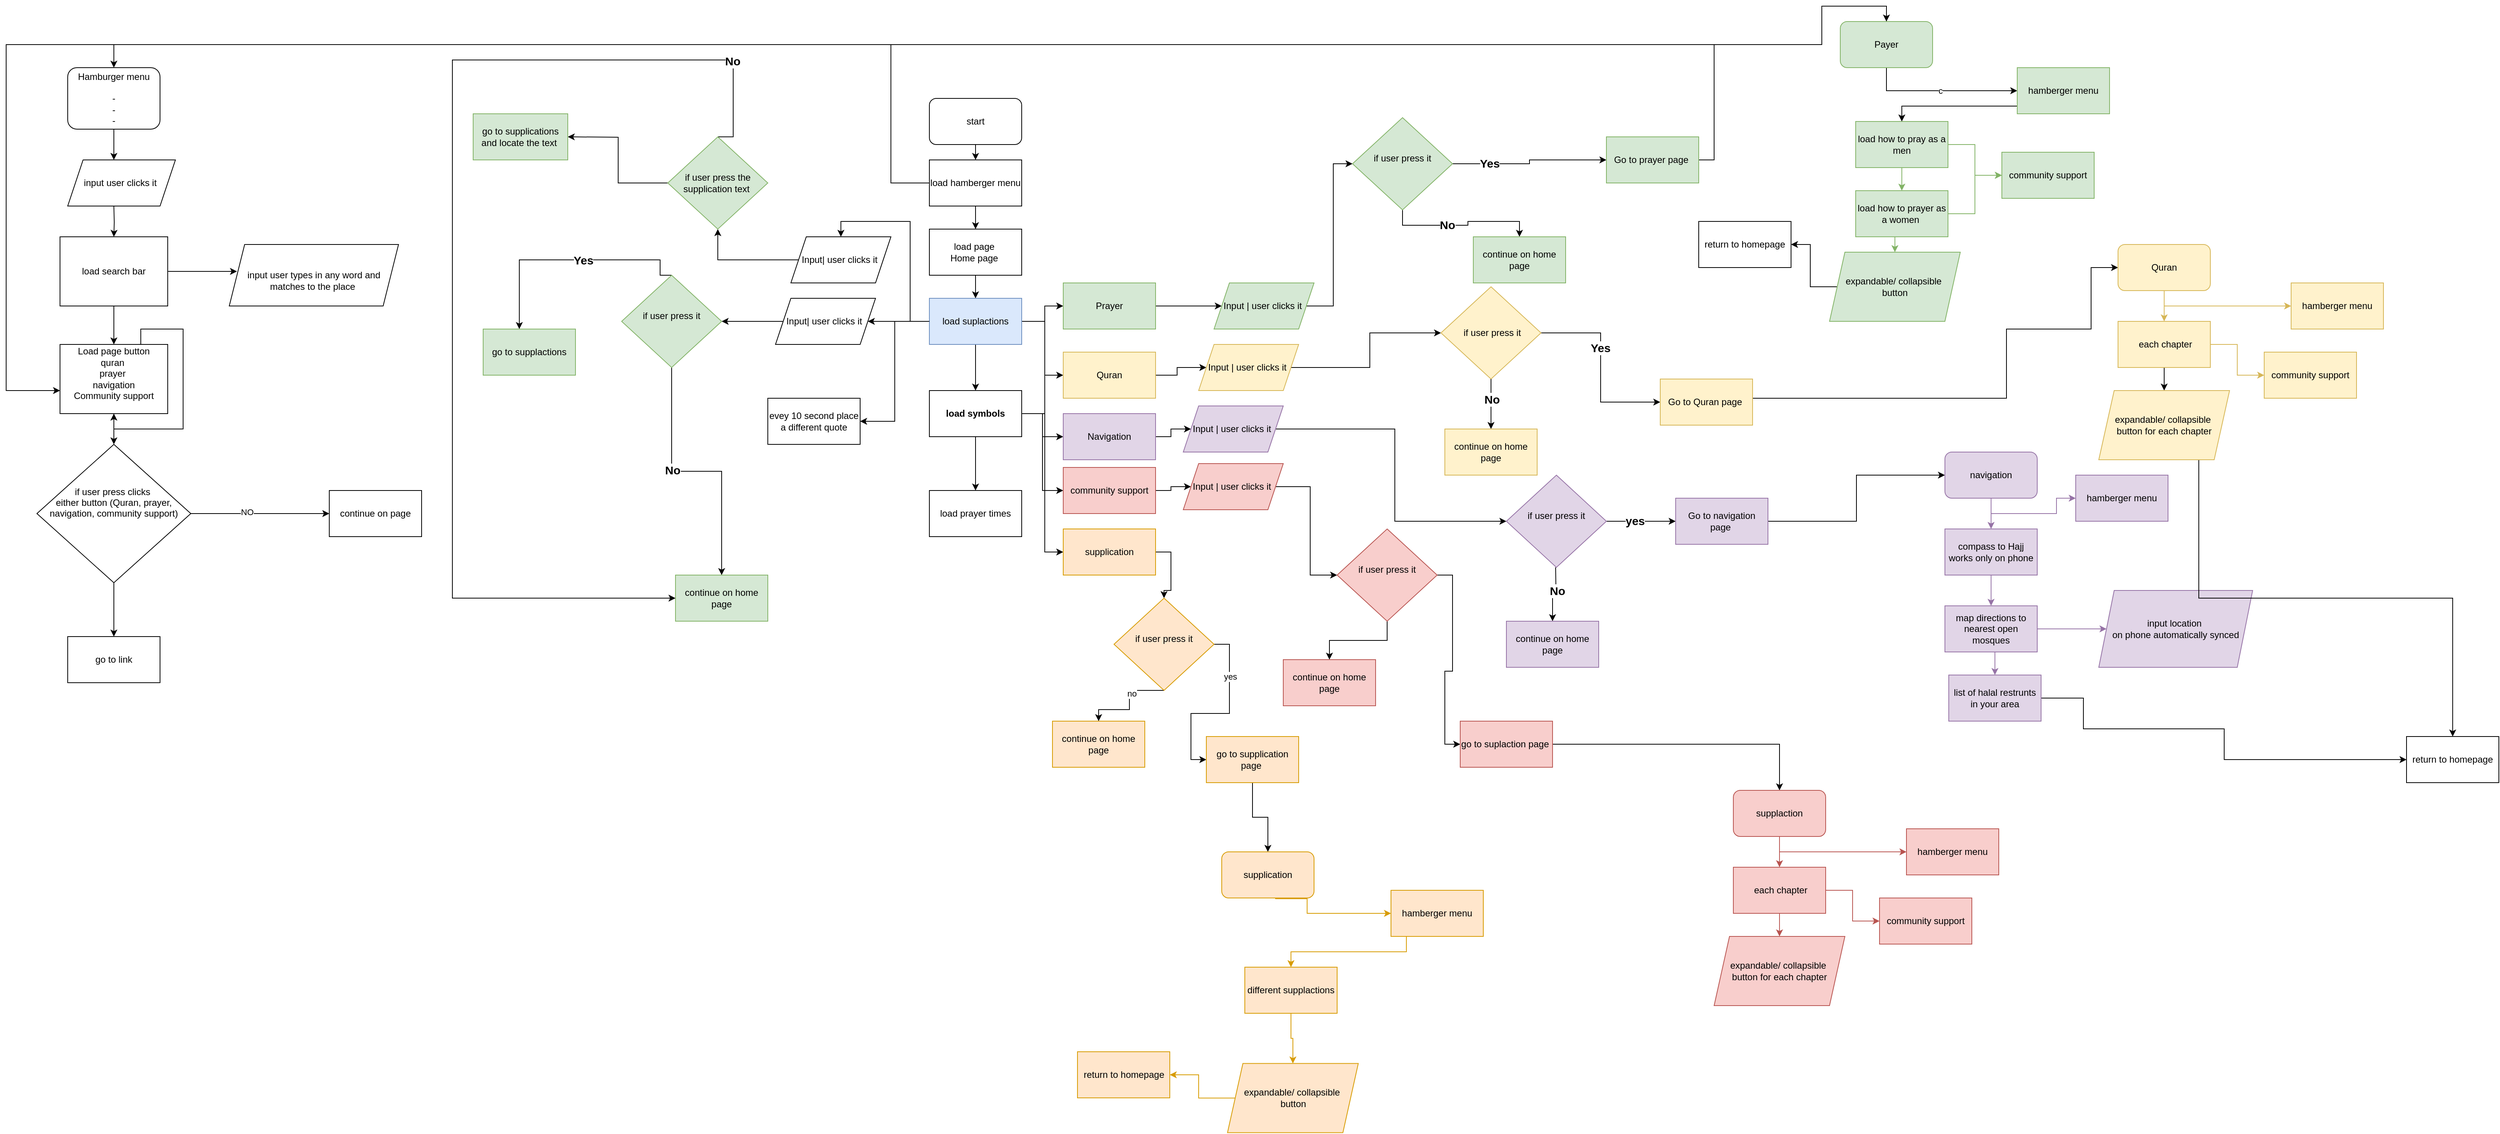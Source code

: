 <mxfile version="28.2.4">
  <diagram name="Page-1" id="A1qNJcuQF30aekI6NXvr">
    <mxGraphModel dx="4679" dy="2809" grid="1" gridSize="10" guides="1" tooltips="1" connect="1" arrows="1" fold="1" page="1" pageScale="1" pageWidth="827" pageHeight="1169" math="0" shadow="0">
      <root>
        <mxCell id="0" />
        <mxCell id="1" parent="0" />
        <mxCell id="vHJ3tWWmnVuHQfl44jRE-1" style="edgeStyle=orthogonalEdgeStyle;rounded=0;orthogonalLoop=1;jettySize=auto;html=1;exitX=0.5;exitY=1;exitDx=0;exitDy=0;entryX=0.5;entryY=0;entryDx=0;entryDy=0;" parent="1" source="vHJ3tWWmnVuHQfl44jRE-2" target="vHJ3tWWmnVuHQfl44jRE-17" edge="1">
          <mxGeometry relative="1" as="geometry" />
        </mxCell>
        <mxCell id="vHJ3tWWmnVuHQfl44jRE-2" value="start" style="rounded=1;whiteSpace=wrap;html=1;" parent="1" vertex="1">
          <mxGeometry x="120" y="120" width="120" height="60" as="geometry" />
        </mxCell>
        <mxCell id="vHJ3tWWmnVuHQfl44jRE-3" style="edgeStyle=orthogonalEdgeStyle;rounded=0;orthogonalLoop=1;jettySize=auto;html=1;exitX=0.5;exitY=1;exitDx=0;exitDy=0;" parent="1" source="vHJ3tWWmnVuHQfl44jRE-4" target="vHJ3tWWmnVuHQfl44jRE-7" edge="1">
          <mxGeometry relative="1" as="geometry">
            <mxPoint x="180" y="410" as="targetPoint" />
          </mxGeometry>
        </mxCell>
        <mxCell id="vHJ3tWWmnVuHQfl44jRE-4" value="load page&amp;nbsp;&lt;div&gt;Home page&amp;nbsp;&lt;/div&gt;" style="rounded=0;whiteSpace=wrap;html=1;" parent="1" vertex="1">
          <mxGeometry x="120" y="290" width="120" height="60" as="geometry" />
        </mxCell>
        <mxCell id="vHJ3tWWmnVuHQfl44jRE-5" style="edgeStyle=orthogonalEdgeStyle;rounded=0;orthogonalLoop=1;jettySize=auto;html=1;exitX=0.5;exitY=1;exitDx=0;exitDy=0;entryX=0.5;entryY=0;entryDx=0;entryDy=0;" parent="1" source="vHJ3tWWmnVuHQfl44jRE-7" target="vHJ3tWWmnVuHQfl44jRE-13" edge="1">
          <mxGeometry relative="1" as="geometry" />
        </mxCell>
        <mxCell id="vHJ3tWWmnVuHQfl44jRE-6" style="edgeStyle=orthogonalEdgeStyle;rounded=0;orthogonalLoop=1;jettySize=auto;html=1;exitX=0;exitY=0.5;exitDx=0;exitDy=0;entryX=0.5;entryY=0;entryDx=0;entryDy=0;" parent="1" source="vHJ3tWWmnVuHQfl44jRE-7" target="vHJ3tWWmnVuHQfl44jRE-71" edge="1">
          <mxGeometry relative="1" as="geometry" />
        </mxCell>
        <mxCell id="vHJ3tWWmnVuHQfl44jRE-158" style="edgeStyle=orthogonalEdgeStyle;rounded=0;orthogonalLoop=1;jettySize=auto;html=1;exitX=1;exitY=0.5;exitDx=0;exitDy=0;entryX=0;entryY=0.5;entryDx=0;entryDy=0;" parent="1" source="vHJ3tWWmnVuHQfl44jRE-7" target="vHJ3tWWmnVuHQfl44jRE-126" edge="1">
          <mxGeometry relative="1" as="geometry">
            <Array as="points">
              <mxPoint x="270" y="410" />
              <mxPoint x="270" y="710" />
            </Array>
          </mxGeometry>
        </mxCell>
        <mxCell id="vHJ3tWWmnVuHQfl44jRE-159" style="edgeStyle=orthogonalEdgeStyle;rounded=0;orthogonalLoop=1;jettySize=auto;html=1;exitX=0;exitY=0.5;exitDx=0;exitDy=0;entryX=1;entryY=0.5;entryDx=0;entryDy=0;" parent="1" source="vHJ3tWWmnVuHQfl44jRE-7" edge="1" target="vHJ3tWWmnVuHQfl44jRE-161">
          <mxGeometry relative="1" as="geometry">
            <mxPoint x="80" y="630.0" as="targetPoint" />
          </mxGeometry>
        </mxCell>
        <mxCell id="vHJ3tWWmnVuHQfl44jRE-7" value="load suplactions" style="rounded=0;whiteSpace=wrap;html=1;fillColor=#dae8fc;strokeColor=#6c8ebf;" parent="1" vertex="1">
          <mxGeometry x="120" y="380" width="120" height="60" as="geometry" />
        </mxCell>
        <mxCell id="vHJ3tWWmnVuHQfl44jRE-8" style="edgeStyle=orthogonalEdgeStyle;rounded=0;orthogonalLoop=1;jettySize=auto;html=1;exitX=0.5;exitY=1;exitDx=0;exitDy=0;" parent="1" source="vHJ3tWWmnVuHQfl44jRE-13" target="vHJ3tWWmnVuHQfl44jRE-14" edge="1">
          <mxGeometry relative="1" as="geometry" />
        </mxCell>
        <mxCell id="vHJ3tWWmnVuHQfl44jRE-9" style="edgeStyle=orthogonalEdgeStyle;rounded=0;orthogonalLoop=1;jettySize=auto;html=1;exitX=1;exitY=0.5;exitDx=0;exitDy=0;entryX=0;entryY=0.5;entryDx=0;entryDy=0;" parent="1" source="vHJ3tWWmnVuHQfl44jRE-13" target="vHJ3tWWmnVuHQfl44jRE-19" edge="1">
          <mxGeometry relative="1" as="geometry">
            <Array as="points">
              <mxPoint x="270" y="530" />
              <mxPoint x="270" y="390" />
            </Array>
          </mxGeometry>
        </mxCell>
        <mxCell id="vHJ3tWWmnVuHQfl44jRE-10" style="edgeStyle=orthogonalEdgeStyle;rounded=0;orthogonalLoop=1;jettySize=auto;html=1;exitX=1;exitY=0.5;exitDx=0;exitDy=0;entryX=0;entryY=0.5;entryDx=0;entryDy=0;" parent="1" source="vHJ3tWWmnVuHQfl44jRE-13" target="vHJ3tWWmnVuHQfl44jRE-21" edge="1">
          <mxGeometry relative="1" as="geometry">
            <Array as="points">
              <mxPoint x="270" y="530" />
              <mxPoint x="270" y="480" />
            </Array>
          </mxGeometry>
        </mxCell>
        <mxCell id="vHJ3tWWmnVuHQfl44jRE-11" style="edgeStyle=orthogonalEdgeStyle;rounded=0;orthogonalLoop=1;jettySize=auto;html=1;exitX=1;exitY=0.5;exitDx=0;exitDy=0;" parent="1" source="vHJ3tWWmnVuHQfl44jRE-13" target="vHJ3tWWmnVuHQfl44jRE-23" edge="1">
          <mxGeometry relative="1" as="geometry" />
        </mxCell>
        <mxCell id="vHJ3tWWmnVuHQfl44jRE-12" style="edgeStyle=orthogonalEdgeStyle;rounded=0;orthogonalLoop=1;jettySize=auto;html=1;exitX=1;exitY=0.5;exitDx=0;exitDy=0;entryX=0;entryY=0.5;entryDx=0;entryDy=0;" parent="1" source="vHJ3tWWmnVuHQfl44jRE-13" target="vHJ3tWWmnVuHQfl44jRE-25" edge="1">
          <mxGeometry relative="1" as="geometry" />
        </mxCell>
        <mxCell id="vHJ3tWWmnVuHQfl44jRE-13" value="load symbols" style="rounded=0;whiteSpace=wrap;html=1;fontStyle=1" parent="1" vertex="1">
          <mxGeometry x="120" y="500" width="120" height="60" as="geometry" />
        </mxCell>
        <mxCell id="vHJ3tWWmnVuHQfl44jRE-14" value="load prayer times" style="rounded=0;whiteSpace=wrap;html=1;" parent="1" vertex="1">
          <mxGeometry x="120" y="630" width="120" height="60" as="geometry" />
        </mxCell>
        <mxCell id="vHJ3tWWmnVuHQfl44jRE-15" style="edgeStyle=orthogonalEdgeStyle;rounded=0;orthogonalLoop=1;jettySize=auto;html=1;exitX=0.5;exitY=1;exitDx=0;exitDy=0;entryX=0.5;entryY=0;entryDx=0;entryDy=0;" parent="1" source="vHJ3tWWmnVuHQfl44jRE-17" target="vHJ3tWWmnVuHQfl44jRE-4" edge="1">
          <mxGeometry relative="1" as="geometry" />
        </mxCell>
        <mxCell id="vHJ3tWWmnVuHQfl44jRE-16" style="edgeStyle=orthogonalEdgeStyle;rounded=0;orthogonalLoop=1;jettySize=auto;html=1;exitX=0;exitY=0.5;exitDx=0;exitDy=0;entryX=0.5;entryY=0;entryDx=0;entryDy=0;" parent="1" source="vHJ3tWWmnVuHQfl44jRE-17" target="vHJ3tWWmnVuHQfl44jRE-86" edge="1">
          <mxGeometry relative="1" as="geometry">
            <Array as="points">
              <mxPoint x="70" y="230" />
              <mxPoint x="70" y="50" />
              <mxPoint x="-940" y="50" />
            </Array>
          </mxGeometry>
        </mxCell>
        <mxCell id="vHJ3tWWmnVuHQfl44jRE-17" value="load hamberger menu" style="rounded=0;whiteSpace=wrap;html=1;" parent="1" vertex="1">
          <mxGeometry x="120" y="200" width="120" height="60" as="geometry" />
        </mxCell>
        <mxCell id="vHJ3tWWmnVuHQfl44jRE-18" style="edgeStyle=orthogonalEdgeStyle;rounded=0;orthogonalLoop=1;jettySize=auto;html=1;exitX=1;exitY=0.5;exitDx=0;exitDy=0;entryX=0;entryY=0.5;entryDx=0;entryDy=0;" parent="1" source="vHJ3tWWmnVuHQfl44jRE-19" target="vHJ3tWWmnVuHQfl44jRE-27" edge="1">
          <mxGeometry relative="1" as="geometry" />
        </mxCell>
        <mxCell id="vHJ3tWWmnVuHQfl44jRE-19" value="Prayer" style="rounded=0;whiteSpace=wrap;html=1;fillColor=#d5e8d4;strokeColor=#82b366;" parent="1" vertex="1">
          <mxGeometry x="294" y="360" width="120" height="60" as="geometry" />
        </mxCell>
        <mxCell id="vHJ3tWWmnVuHQfl44jRE-20" style="edgeStyle=orthogonalEdgeStyle;rounded=0;orthogonalLoop=1;jettySize=auto;html=1;exitX=1;exitY=0.5;exitDx=0;exitDy=0;" parent="1" source="vHJ3tWWmnVuHQfl44jRE-21" target="vHJ3tWWmnVuHQfl44jRE-29" edge="1">
          <mxGeometry relative="1" as="geometry" />
        </mxCell>
        <mxCell id="vHJ3tWWmnVuHQfl44jRE-21" value="Quran" style="rounded=0;whiteSpace=wrap;html=1;fillColor=#fff2cc;strokeColor=#d6b656;" parent="1" vertex="1">
          <mxGeometry x="294" y="450" width="120" height="60" as="geometry" />
        </mxCell>
        <mxCell id="vHJ3tWWmnVuHQfl44jRE-22" style="edgeStyle=orthogonalEdgeStyle;rounded=0;orthogonalLoop=1;jettySize=auto;html=1;exitX=1;exitY=0.5;exitDx=0;exitDy=0;entryX=0;entryY=0.5;entryDx=0;entryDy=0;" parent="1" source="vHJ3tWWmnVuHQfl44jRE-23" target="vHJ3tWWmnVuHQfl44jRE-31" edge="1">
          <mxGeometry relative="1" as="geometry" />
        </mxCell>
        <mxCell id="vHJ3tWWmnVuHQfl44jRE-23" value="Navigation" style="rounded=0;whiteSpace=wrap;html=1;fillColor=#e1d5e7;strokeColor=#9673a6;" parent="1" vertex="1">
          <mxGeometry x="294" y="530" width="120" height="60" as="geometry" />
        </mxCell>
        <mxCell id="vHJ3tWWmnVuHQfl44jRE-24" style="edgeStyle=orthogonalEdgeStyle;rounded=0;orthogonalLoop=1;jettySize=auto;html=1;exitX=1;exitY=0.5;exitDx=0;exitDy=0;entryX=0;entryY=0.5;entryDx=0;entryDy=0;" parent="1" source="vHJ3tWWmnVuHQfl44jRE-25" target="vHJ3tWWmnVuHQfl44jRE-33" edge="1">
          <mxGeometry relative="1" as="geometry">
            <mxPoint x="485" y="620" as="targetPoint" />
          </mxGeometry>
        </mxCell>
        <mxCell id="vHJ3tWWmnVuHQfl44jRE-25" value="community support" style="rounded=0;whiteSpace=wrap;html=1;fillColor=#f8cecc;strokeColor=#b85450;" parent="1" vertex="1">
          <mxGeometry x="294" y="600" width="120" height="60" as="geometry" />
        </mxCell>
        <mxCell id="vHJ3tWWmnVuHQfl44jRE-26" style="edgeStyle=orthogonalEdgeStyle;rounded=0;orthogonalLoop=1;jettySize=auto;html=1;exitX=1;exitY=0.5;exitDx=0;exitDy=0;entryX=0;entryY=0.5;entryDx=0;entryDy=0;" parent="1" source="vHJ3tWWmnVuHQfl44jRE-27" target="vHJ3tWWmnVuHQfl44jRE-41" edge="1">
          <mxGeometry relative="1" as="geometry">
            <mxPoint x="827" y="260" as="targetPoint" />
          </mxGeometry>
        </mxCell>
        <mxCell id="vHJ3tWWmnVuHQfl44jRE-27" value="Input | user clicks it&amp;nbsp;" style="shape=parallelogram;perimeter=parallelogramPerimeter;whiteSpace=wrap;html=1;fixedSize=1;fillColor=#d5e8d4;strokeColor=#82b366;" parent="1" vertex="1">
          <mxGeometry x="490" y="360" width="130" height="60" as="geometry" />
        </mxCell>
        <mxCell id="vHJ3tWWmnVuHQfl44jRE-28" style="edgeStyle=orthogonalEdgeStyle;rounded=0;orthogonalLoop=1;jettySize=auto;html=1;exitX=1;exitY=0.5;exitDx=0;exitDy=0;entryX=0;entryY=0.5;entryDx=0;entryDy=0;" parent="1" source="vHJ3tWWmnVuHQfl44jRE-29" target="vHJ3tWWmnVuHQfl44jRE-44" edge="1">
          <mxGeometry relative="1" as="geometry">
            <mxPoint x="970" y="450" as="targetPoint" />
          </mxGeometry>
        </mxCell>
        <mxCell id="vHJ3tWWmnVuHQfl44jRE-29" value="Input |&amp;nbsp;user clicks it&amp;nbsp;" style="shape=parallelogram;perimeter=parallelogramPerimeter;whiteSpace=wrap;html=1;fixedSize=1;fillColor=#fff2cc;strokeColor=#d6b656;" parent="1" vertex="1">
          <mxGeometry x="470" y="440" width="130" height="60" as="geometry" />
        </mxCell>
        <mxCell id="vHJ3tWWmnVuHQfl44jRE-30" style="edgeStyle=orthogonalEdgeStyle;rounded=0;orthogonalLoop=1;jettySize=auto;html=1;exitX=1;exitY=0.5;exitDx=0;exitDy=0;entryX=0;entryY=0.5;entryDx=0;entryDy=0;" parent="1" source="vHJ3tWWmnVuHQfl44jRE-31" target="vHJ3tWWmnVuHQfl44jRE-47" edge="1">
          <mxGeometry relative="1" as="geometry">
            <mxPoint x="800" y="544.5" as="targetPoint" />
          </mxGeometry>
        </mxCell>
        <mxCell id="vHJ3tWWmnVuHQfl44jRE-31" value="Input |&amp;nbsp;user clicks it&amp;nbsp;" style="shape=parallelogram;perimeter=parallelogramPerimeter;whiteSpace=wrap;html=1;fixedSize=1;fillColor=#e1d5e7;strokeColor=#9673a6;" parent="1" vertex="1">
          <mxGeometry x="450" y="520" width="130" height="60" as="geometry" />
        </mxCell>
        <mxCell id="vHJ3tWWmnVuHQfl44jRE-32" style="edgeStyle=orthogonalEdgeStyle;rounded=0;orthogonalLoop=1;jettySize=auto;html=1;exitX=1;exitY=0.5;exitDx=0;exitDy=0;entryX=0;entryY=0.5;entryDx=0;entryDy=0;" parent="1" source="vHJ3tWWmnVuHQfl44jRE-33" target="vHJ3tWWmnVuHQfl44jRE-50" edge="1">
          <mxGeometry relative="1" as="geometry" />
        </mxCell>
        <mxCell id="vHJ3tWWmnVuHQfl44jRE-33" value="Input |&amp;nbsp;user clicks it&amp;nbsp;" style="shape=parallelogram;perimeter=parallelogramPerimeter;whiteSpace=wrap;html=1;fixedSize=1;fillColor=#f8cecc;strokeColor=#b85450;" parent="1" vertex="1">
          <mxGeometry x="450" y="595" width="130" height="60" as="geometry" />
        </mxCell>
        <mxCell id="vHJ3tWWmnVuHQfl44jRE-34" style="edgeStyle=orthogonalEdgeStyle;rounded=0;orthogonalLoop=1;jettySize=auto;html=1;exitX=0;exitY=0.5;exitDx=0;exitDy=0;entryX=1;entryY=0.5;entryDx=0;entryDy=0;" parent="1" source="vHJ3tWWmnVuHQfl44jRE-36" target="vHJ3tWWmnVuHQfl44jRE-67" edge="1">
          <mxGeometry relative="1" as="geometry">
            <mxPoint x="-130" y="410" as="targetPoint" />
          </mxGeometry>
        </mxCell>
        <mxCell id="vHJ3tWWmnVuHQfl44jRE-35" value="" style="edgeStyle=orthogonalEdgeStyle;rounded=0;orthogonalLoop=1;jettySize=auto;html=1;exitX=0;exitY=0.5;exitDx=0;exitDy=0;" parent="1" source="vHJ3tWWmnVuHQfl44jRE-7" target="vHJ3tWWmnVuHQfl44jRE-36" edge="1">
          <mxGeometry relative="1" as="geometry">
            <mxPoint x="-30" y="410" as="targetPoint" />
            <mxPoint x="120" y="410" as="sourcePoint" />
          </mxGeometry>
        </mxCell>
        <mxCell id="vHJ3tWWmnVuHQfl44jRE-36" value="Input| user clicks it&amp;nbsp;" style="shape=parallelogram;perimeter=parallelogramPerimeter;whiteSpace=wrap;html=1;fixedSize=1;" parent="1" vertex="1">
          <mxGeometry x="-80" y="380" width="130" height="60" as="geometry" />
        </mxCell>
        <mxCell id="vHJ3tWWmnVuHQfl44jRE-37" style="edgeStyle=orthogonalEdgeStyle;rounded=0;orthogonalLoop=1;jettySize=auto;html=1;exitX=1;exitY=0.5;exitDx=0;exitDy=0;" parent="1" source="vHJ3tWWmnVuHQfl44jRE-41" target="vHJ3tWWmnVuHQfl44jRE-52" edge="1">
          <mxGeometry relative="1" as="geometry">
            <mxPoint x="1200" y="175" as="targetPoint" />
          </mxGeometry>
        </mxCell>
        <mxCell id="vHJ3tWWmnVuHQfl44jRE-38" value="&lt;b&gt;&lt;font style=&quot;font-size: 15px;&quot;&gt;Yes&lt;/font&gt;&lt;/b&gt;" style="edgeLabel;html=1;align=center;verticalAlign=middle;resizable=0;points=[];" parent="vHJ3tWWmnVuHQfl44jRE-37" vertex="1" connectable="0">
          <mxGeometry x="-0.532" y="1" relative="1" as="geometry">
            <mxPoint as="offset" />
          </mxGeometry>
        </mxCell>
        <mxCell id="vHJ3tWWmnVuHQfl44jRE-39" style="edgeStyle=orthogonalEdgeStyle;rounded=0;orthogonalLoop=1;jettySize=auto;html=1;exitX=0.5;exitY=1;exitDx=0;exitDy=0;" parent="1" source="vHJ3tWWmnVuHQfl44jRE-41" target="vHJ3tWWmnVuHQfl44jRE-53" edge="1">
          <mxGeometry relative="1" as="geometry">
            <mxPoint x="900" y="275" as="targetPoint" />
          </mxGeometry>
        </mxCell>
        <mxCell id="vHJ3tWWmnVuHQfl44jRE-40" value="&lt;b&gt;&lt;font style=&quot;font-size: 15px;&quot;&gt;No&lt;/font&gt;&lt;/b&gt;" style="edgeLabel;html=1;align=center;verticalAlign=middle;resizable=0;points=[];" parent="vHJ3tWWmnVuHQfl44jRE-39" vertex="1" connectable="0">
          <mxGeometry x="-0.207" y="1" relative="1" as="geometry">
            <mxPoint as="offset" />
          </mxGeometry>
        </mxCell>
        <mxCell id="vHJ3tWWmnVuHQfl44jRE-41" value="&lt;div&gt;if user press it&lt;div&gt;&lt;br&gt;&lt;/div&gt;&lt;/div&gt;" style="rhombus;whiteSpace=wrap;html=1;fillColor=#d5e8d4;strokeColor=#82b366;" parent="1" vertex="1">
          <mxGeometry x="670" y="145" width="130" height="120" as="geometry" />
        </mxCell>
        <mxCell id="vHJ3tWWmnVuHQfl44jRE-42" style="edgeStyle=orthogonalEdgeStyle;rounded=0;orthogonalLoop=1;jettySize=auto;html=1;exitX=1;exitY=0.5;exitDx=0;exitDy=0;entryX=0;entryY=0.5;entryDx=0;entryDy=0;" parent="1" source="vHJ3tWWmnVuHQfl44jRE-44" target="vHJ3tWWmnVuHQfl44jRE-54" edge="1">
          <mxGeometry relative="1" as="geometry" />
        </mxCell>
        <mxCell id="vHJ3tWWmnVuHQfl44jRE-43" value="&lt;b&gt;&lt;font style=&quot;font-size: 15px;&quot;&gt;Yes&lt;/font&gt;&lt;/b&gt;" style="edgeLabel;html=1;align=center;verticalAlign=middle;resizable=0;points=[];" parent="vHJ3tWWmnVuHQfl44jRE-42" vertex="1" connectable="0">
          <mxGeometry x="-0.218" y="-1" relative="1" as="geometry">
            <mxPoint as="offset" />
          </mxGeometry>
        </mxCell>
        <mxCell id="vHJ3tWWmnVuHQfl44jRE-44" value="&lt;div&gt;&amp;nbsp;if user press it&lt;/div&gt;" style="rhombus;whiteSpace=wrap;html=1;fillColor=#fff2cc;strokeColor=#d6b656;" parent="1" vertex="1">
          <mxGeometry x="785" y="365" width="130" height="120" as="geometry" />
        </mxCell>
        <mxCell id="vHJ3tWWmnVuHQfl44jRE-45" style="edgeStyle=orthogonalEdgeStyle;rounded=0;orthogonalLoop=1;jettySize=auto;html=1;exitX=1;exitY=0.5;exitDx=0;exitDy=0;" parent="1" source="vHJ3tWWmnVuHQfl44jRE-47" target="vHJ3tWWmnVuHQfl44jRE-59" edge="1">
          <mxGeometry relative="1" as="geometry">
            <mxPoint x="1150" y="670" as="targetPoint" />
          </mxGeometry>
        </mxCell>
        <mxCell id="vHJ3tWWmnVuHQfl44jRE-46" value="&lt;font style=&quot;font-size: 15px;&quot;&gt;&lt;b&gt;yes&lt;/b&gt;&lt;/font&gt;" style="edgeLabel;html=1;align=center;verticalAlign=middle;resizable=0;points=[];" parent="vHJ3tWWmnVuHQfl44jRE-45" vertex="1" connectable="0">
          <mxGeometry x="-0.187" y="1" relative="1" as="geometry">
            <mxPoint as="offset" />
          </mxGeometry>
        </mxCell>
        <mxCell id="vHJ3tWWmnVuHQfl44jRE-47" value="if user press it&lt;div&gt;&lt;br&gt;&lt;/div&gt;" style="rhombus;whiteSpace=wrap;html=1;fillColor=#e1d5e7;strokeColor=#9673a6;" parent="1" vertex="1">
          <mxGeometry x="870" y="610" width="130" height="120" as="geometry" />
        </mxCell>
        <mxCell id="vHJ3tWWmnVuHQfl44jRE-48" style="edgeStyle=orthogonalEdgeStyle;rounded=0;orthogonalLoop=1;jettySize=auto;html=1;exitX=0.5;exitY=1;exitDx=0;exitDy=0;entryX=0.5;entryY=0;entryDx=0;entryDy=0;" parent="1" source="vHJ3tWWmnVuHQfl44jRE-50" target="vHJ3tWWmnVuHQfl44jRE-78" edge="1">
          <mxGeometry relative="1" as="geometry" />
        </mxCell>
        <mxCell id="vHJ3tWWmnVuHQfl44jRE-49" style="edgeStyle=orthogonalEdgeStyle;rounded=0;orthogonalLoop=1;jettySize=auto;html=1;exitX=1;exitY=0.5;exitDx=0;exitDy=0;entryX=0;entryY=0.5;entryDx=0;entryDy=0;" parent="1" source="vHJ3tWWmnVuHQfl44jRE-50" target="vHJ3tWWmnVuHQfl44jRE-77" edge="1">
          <mxGeometry relative="1" as="geometry" />
        </mxCell>
        <mxCell id="vHJ3tWWmnVuHQfl44jRE-50" value="if user press it&lt;div&gt;&lt;br&gt;&lt;/div&gt;" style="rhombus;whiteSpace=wrap;html=1;fillColor=#f8cecc;strokeColor=#b85450;" parent="1" vertex="1">
          <mxGeometry x="650" y="680" width="130" height="120" as="geometry" />
        </mxCell>
        <mxCell id="vHJ3tWWmnVuHQfl44jRE-51" style="edgeStyle=orthogonalEdgeStyle;rounded=0;orthogonalLoop=1;jettySize=auto;html=1;exitX=1;exitY=0.5;exitDx=0;exitDy=0;entryX=0.5;entryY=0;entryDx=0;entryDy=0;" parent="1" source="vHJ3tWWmnVuHQfl44jRE-52" target="vHJ3tWWmnVuHQfl44jRE-81" edge="1">
          <mxGeometry relative="1" as="geometry">
            <Array as="points">
              <mxPoint x="1140" y="200" />
              <mxPoint x="1140" y="50" />
              <mxPoint x="1280" y="50" />
              <mxPoint x="1280" />
              <mxPoint x="1364" />
            </Array>
          </mxGeometry>
        </mxCell>
        <mxCell id="vHJ3tWWmnVuHQfl44jRE-52" value="Go to prayer page&amp;nbsp;" style="rounded=0;whiteSpace=wrap;html=1;strokeColor=#82b366;fillColor=#d5e8d4;" parent="1" vertex="1">
          <mxGeometry x="1000" y="170" width="120" height="60" as="geometry" />
        </mxCell>
        <mxCell id="vHJ3tWWmnVuHQfl44jRE-53" value="continue on home page" style="rounded=0;whiteSpace=wrap;html=1;fillColor=#d5e8d4;strokeColor=#82b366;" parent="1" vertex="1">
          <mxGeometry x="827" y="300" width="120" height="60" as="geometry" />
        </mxCell>
        <mxCell id="vHJ3tWWmnVuHQfl44jRE-134" style="edgeStyle=orthogonalEdgeStyle;rounded=0;orthogonalLoop=1;jettySize=auto;html=1;exitX=1;exitY=0.5;exitDx=0;exitDy=0;entryX=0;entryY=0.5;entryDx=0;entryDy=0;" parent="1" source="vHJ3tWWmnVuHQfl44jRE-54" target="vHJ3tWWmnVuHQfl44jRE-116" edge="1">
          <mxGeometry relative="1" as="geometry">
            <Array as="points">
              <mxPoint x="1190" y="510" />
              <mxPoint x="1520" y="510" />
              <mxPoint x="1520" y="420" />
              <mxPoint x="1630" y="420" />
              <mxPoint x="1630" y="340" />
            </Array>
          </mxGeometry>
        </mxCell>
        <mxCell id="vHJ3tWWmnVuHQfl44jRE-54" value="Go to Quran page&amp;nbsp;" style="rounded=0;whiteSpace=wrap;html=1;fillColor=#fff2cc;strokeColor=#d6b656;" parent="1" vertex="1">
          <mxGeometry x="1070" y="485" width="120" height="60" as="geometry" />
        </mxCell>
        <mxCell id="vHJ3tWWmnVuHQfl44jRE-55" style="edgeStyle=orthogonalEdgeStyle;rounded=0;orthogonalLoop=1;jettySize=auto;html=1;exitX=0.5;exitY=1;exitDx=0;exitDy=0;" parent="1" source="vHJ3tWWmnVuHQfl44jRE-44" target="vHJ3tWWmnVuHQfl44jRE-57" edge="1">
          <mxGeometry relative="1" as="geometry">
            <mxPoint x="1081" y="555" as="targetPoint" />
            <mxPoint x="850" y="490" as="sourcePoint" />
          </mxGeometry>
        </mxCell>
        <mxCell id="vHJ3tWWmnVuHQfl44jRE-56" value="&lt;b&gt;&lt;font style=&quot;font-size: 15px;&quot;&gt;No&lt;/font&gt;&lt;/b&gt;" style="edgeLabel;html=1;align=center;verticalAlign=middle;resizable=0;points=[];" parent="vHJ3tWWmnVuHQfl44jRE-55" vertex="1" connectable="0">
          <mxGeometry x="-0.207" y="1" relative="1" as="geometry">
            <mxPoint as="offset" />
          </mxGeometry>
        </mxCell>
        <mxCell id="vHJ3tWWmnVuHQfl44jRE-57" value="continue on home page" style="rounded=0;whiteSpace=wrap;html=1;fillColor=#fff2cc;strokeColor=#d6b656;" parent="1" vertex="1">
          <mxGeometry x="790" y="550" width="120" height="60" as="geometry" />
        </mxCell>
        <mxCell id="vHJ3tWWmnVuHQfl44jRE-58" style="edgeStyle=orthogonalEdgeStyle;rounded=0;orthogonalLoop=1;jettySize=auto;html=1;exitX=1;exitY=0.5;exitDx=0;exitDy=0;entryX=0;entryY=0.5;entryDx=0;entryDy=0;" parent="1" source="vHJ3tWWmnVuHQfl44jRE-59" target="vHJ3tWWmnVuHQfl44jRE-107" edge="1">
          <mxGeometry relative="1" as="geometry" />
        </mxCell>
        <mxCell id="vHJ3tWWmnVuHQfl44jRE-59" value="Go to navigation page&amp;nbsp;" style="rounded=0;whiteSpace=wrap;html=1;fillColor=#e1d5e7;strokeColor=#9673a6;" parent="1" vertex="1">
          <mxGeometry x="1090" y="640" width="120" height="60" as="geometry" />
        </mxCell>
        <mxCell id="vHJ3tWWmnVuHQfl44jRE-60" style="edgeStyle=orthogonalEdgeStyle;rounded=0;orthogonalLoop=1;jettySize=auto;html=1;" parent="1" target="vHJ3tWWmnVuHQfl44jRE-62" edge="1">
          <mxGeometry relative="1" as="geometry">
            <mxPoint x="975" y="830" as="targetPoint" />
            <mxPoint x="934" y="730" as="sourcePoint" />
          </mxGeometry>
        </mxCell>
        <mxCell id="vHJ3tWWmnVuHQfl44jRE-61" value="&lt;b&gt;&lt;font style=&quot;font-size: 15px;&quot;&gt;No&lt;/font&gt;&lt;/b&gt;" style="edgeLabel;html=1;align=center;verticalAlign=middle;resizable=0;points=[];" parent="vHJ3tWWmnVuHQfl44jRE-60" vertex="1" connectable="0">
          <mxGeometry x="-0.207" y="1" relative="1" as="geometry">
            <mxPoint as="offset" />
          </mxGeometry>
        </mxCell>
        <mxCell id="vHJ3tWWmnVuHQfl44jRE-62" value="continue on home page" style="rounded=0;whiteSpace=wrap;html=1;fillColor=#e1d5e7;strokeColor=#9673a6;" parent="1" vertex="1">
          <mxGeometry x="870" y="800" width="120" height="60" as="geometry" />
        </mxCell>
        <mxCell id="vHJ3tWWmnVuHQfl44jRE-63" style="edgeStyle=orthogonalEdgeStyle;rounded=0;orthogonalLoop=1;jettySize=auto;html=1;exitX=0.5;exitY=0;exitDx=0;exitDy=0;" parent="1" source="vHJ3tWWmnVuHQfl44jRE-67" target="vHJ3tWWmnVuHQfl44jRE-68" edge="1">
          <mxGeometry relative="1" as="geometry">
            <mxPoint x="-170" y="225" as="targetPoint" />
            <Array as="points">
              <mxPoint x="-230" y="350" />
              <mxPoint x="-230" y="330" />
              <mxPoint x="-413" y="330" />
            </Array>
          </mxGeometry>
        </mxCell>
        <mxCell id="vHJ3tWWmnVuHQfl44jRE-64" value="&lt;b&gt;&lt;font style=&quot;font-size: 15px;&quot;&gt;Yes&lt;/font&gt;&lt;/b&gt;" style="edgeLabel;html=1;align=center;verticalAlign=middle;resizable=0;points=[];" parent="vHJ3tWWmnVuHQfl44jRE-63" vertex="1" connectable="0">
          <mxGeometry x="-0.532" y="1" relative="1" as="geometry">
            <mxPoint x="-63" y="-1" as="offset" />
          </mxGeometry>
        </mxCell>
        <mxCell id="vHJ3tWWmnVuHQfl44jRE-65" style="edgeStyle=orthogonalEdgeStyle;rounded=0;orthogonalLoop=1;jettySize=auto;html=1;exitX=0.5;exitY=1;exitDx=0;exitDy=0;" parent="1" source="vHJ3tWWmnVuHQfl44jRE-67" target="vHJ3tWWmnVuHQfl44jRE-69" edge="1">
          <mxGeometry relative="1" as="geometry">
            <mxPoint x="-470" y="325" as="targetPoint" />
          </mxGeometry>
        </mxCell>
        <mxCell id="vHJ3tWWmnVuHQfl44jRE-66" value="&lt;b&gt;&lt;font style=&quot;font-size: 15px;&quot;&gt;No&lt;/font&gt;&lt;/b&gt;" style="edgeLabel;html=1;align=center;verticalAlign=middle;resizable=0;points=[];" parent="vHJ3tWWmnVuHQfl44jRE-65" vertex="1" connectable="0">
          <mxGeometry x="-0.207" y="1" relative="1" as="geometry">
            <mxPoint as="offset" />
          </mxGeometry>
        </mxCell>
        <mxCell id="vHJ3tWWmnVuHQfl44jRE-67" value="&lt;div&gt;if user press it&lt;div&gt;&lt;br&gt;&lt;/div&gt;&lt;/div&gt;" style="rhombus;whiteSpace=wrap;html=1;fillColor=#d5e8d4;strokeColor=#82b366;" parent="1" vertex="1">
          <mxGeometry x="-280" y="350" width="130" height="120" as="geometry" />
        </mxCell>
        <mxCell id="vHJ3tWWmnVuHQfl44jRE-68" value="go to supplactions" style="rounded=0;whiteSpace=wrap;html=1;strokeColor=#82b366;fillColor=#d5e8d4;" parent="1" vertex="1">
          <mxGeometry x="-460" y="420" width="120" height="60" as="geometry" />
        </mxCell>
        <mxCell id="vHJ3tWWmnVuHQfl44jRE-69" value="continue on home page" style="rounded=0;whiteSpace=wrap;html=1;fillColor=#d5e8d4;strokeColor=#82b366;" parent="1" vertex="1">
          <mxGeometry x="-210" y="740" width="120" height="60" as="geometry" />
        </mxCell>
        <mxCell id="vHJ3tWWmnVuHQfl44jRE-70" style="edgeStyle=orthogonalEdgeStyle;rounded=0;orthogonalLoop=1;jettySize=auto;html=1;exitX=0;exitY=0.5;exitDx=0;exitDy=0;entryX=0.5;entryY=1;entryDx=0;entryDy=0;" parent="1" source="vHJ3tWWmnVuHQfl44jRE-71" target="vHJ3tWWmnVuHQfl44jRE-75" edge="1">
          <mxGeometry relative="1" as="geometry">
            <mxPoint x="-110" y="220" as="targetPoint" />
          </mxGeometry>
        </mxCell>
        <mxCell id="vHJ3tWWmnVuHQfl44jRE-71" value="Input| user clicks it&amp;nbsp;" style="shape=parallelogram;perimeter=parallelogramPerimeter;whiteSpace=wrap;html=1;fixedSize=1;" parent="1" vertex="1">
          <mxGeometry x="-60" y="300" width="130" height="60" as="geometry" />
        </mxCell>
        <mxCell id="vHJ3tWWmnVuHQfl44jRE-72" style="edgeStyle=orthogonalEdgeStyle;rounded=0;orthogonalLoop=1;jettySize=auto;html=1;exitX=0;exitY=0.5;exitDx=0;exitDy=0;" parent="1" source="vHJ3tWWmnVuHQfl44jRE-75" edge="1">
          <mxGeometry relative="1" as="geometry">
            <mxPoint x="-350" y="170" as="targetPoint" />
          </mxGeometry>
        </mxCell>
        <mxCell id="vHJ3tWWmnVuHQfl44jRE-73" style="edgeStyle=orthogonalEdgeStyle;rounded=0;orthogonalLoop=1;jettySize=auto;html=1;exitX=0.5;exitY=0;exitDx=0;exitDy=0;entryX=0;entryY=0.5;entryDx=0;entryDy=0;" parent="1" source="vHJ3tWWmnVuHQfl44jRE-75" target="vHJ3tWWmnVuHQfl44jRE-69" edge="1">
          <mxGeometry relative="1" as="geometry">
            <Array as="points">
              <mxPoint x="-135" y="70" />
              <mxPoint x="-500" y="70" />
              <mxPoint x="-500" y="770" />
            </Array>
          </mxGeometry>
        </mxCell>
        <mxCell id="vHJ3tWWmnVuHQfl44jRE-74" value="&lt;font style=&quot;font-size: 15px;&quot;&gt;&lt;b&gt;No&lt;/b&gt;&lt;/font&gt;" style="edgeLabel;html=1;align=center;verticalAlign=middle;resizable=0;points=[];" parent="vHJ3tWWmnVuHQfl44jRE-73" vertex="1" connectable="0">
          <mxGeometry x="-0.836" y="1" relative="1" as="geometry">
            <mxPoint as="offset" />
          </mxGeometry>
        </mxCell>
        <mxCell id="vHJ3tWWmnVuHQfl44jRE-75" value="&lt;div&gt;if user press the supplication text&amp;nbsp;&lt;/div&gt;" style="rhombus;whiteSpace=wrap;html=1;fillColor=#d5e8d4;strokeColor=#82b366;" parent="1" vertex="1">
          <mxGeometry x="-220" y="170" width="130" height="120" as="geometry" />
        </mxCell>
        <mxCell id="vHJ3tWWmnVuHQfl44jRE-76" value="go to supplications and locate the text&amp;nbsp;" style="rounded=0;whiteSpace=wrap;html=1;strokeColor=#82b366;fillColor=#d5e8d4;" parent="1" vertex="1">
          <mxGeometry x="-473" y="140" width="123" height="60" as="geometry" />
        </mxCell>
        <mxCell id="vHJ3tWWmnVuHQfl44jRE-156" style="edgeStyle=orthogonalEdgeStyle;rounded=0;orthogonalLoop=1;jettySize=auto;html=1;exitX=1;exitY=0.5;exitDx=0;exitDy=0;" parent="1" source="vHJ3tWWmnVuHQfl44jRE-77" target="vHJ3tWWmnVuHQfl44jRE-149" edge="1">
          <mxGeometry relative="1" as="geometry" />
        </mxCell>
        <mxCell id="vHJ3tWWmnVuHQfl44jRE-77" value="go to suplaction page&amp;nbsp;" style="rounded=0;whiteSpace=wrap;html=1;fillColor=#f8cecc;strokeColor=#b85450;" parent="1" vertex="1">
          <mxGeometry x="810" y="930" width="120" height="60" as="geometry" />
        </mxCell>
        <mxCell id="vHJ3tWWmnVuHQfl44jRE-78" value="continue on home page" style="rounded=0;whiteSpace=wrap;html=1;fillColor=#f8cecc;strokeColor=#b85450;" parent="1" vertex="1">
          <mxGeometry x="580" y="850" width="120" height="60" as="geometry" />
        </mxCell>
        <mxCell id="vHJ3tWWmnVuHQfl44jRE-80" style="edgeStyle=orthogonalEdgeStyle;rounded=0;orthogonalLoop=1;jettySize=auto;html=1;exitX=0.5;exitY=0;exitDx=0;exitDy=0;entryX=1;entryY=0.5;entryDx=0;entryDy=0;" parent="1" source="vHJ3tWWmnVuHQfl44jRE-81" edge="1">
          <mxGeometry relative="1" as="geometry">
            <mxPoint x="1510" y="105" as="sourcePoint" />
            <mxPoint x="-1010" y="500" as="targetPoint" />
            <Array as="points">
              <mxPoint x="1364" />
              <mxPoint x="1280" />
              <mxPoint x="1280" y="50" />
              <mxPoint x="-1080" y="50" />
              <mxPoint x="-1080" y="500" />
            </Array>
          </mxGeometry>
        </mxCell>
        <mxCell id="vHJ3tWWmnVuHQfl44jRE-138" value="c" style="edgeStyle=orthogonalEdgeStyle;rounded=0;orthogonalLoop=1;jettySize=auto;html=1;exitX=0.5;exitY=1;exitDx=0;exitDy=0;entryX=0;entryY=0.5;entryDx=0;entryDy=0;" parent="1" source="vHJ3tWWmnVuHQfl44jRE-81" target="vHJ3tWWmnVuHQfl44jRE-137" edge="1">
          <mxGeometry relative="1" as="geometry" />
        </mxCell>
        <mxCell id="vHJ3tWWmnVuHQfl44jRE-81" value="Payer" style="rounded=1;whiteSpace=wrap;html=1;fillColor=#d5e8d4;strokeColor=#82b366;" parent="1" vertex="1">
          <mxGeometry x="1304" y="20" width="120" height="60" as="geometry" />
        </mxCell>
        <mxCell id="vHJ3tWWmnVuHQfl44jRE-82" style="edgeStyle=orthogonalEdgeStyle;rounded=0;orthogonalLoop=1;jettySize=auto;html=1;exitX=0.5;exitY=1;exitDx=0;exitDy=0;entryX=0.5;entryY=0;entryDx=0;entryDy=0;fillColor=#d5e8d4;strokeColor=#82b366;" parent="1" source="vHJ3tWWmnVuHQfl44jRE-84" target="vHJ3tWWmnVuHQfl44jRE-103" edge="1">
          <mxGeometry relative="1" as="geometry" />
        </mxCell>
        <mxCell id="vHJ3tWWmnVuHQfl44jRE-83" style="edgeStyle=orthogonalEdgeStyle;rounded=0;orthogonalLoop=1;jettySize=auto;html=1;exitX=1;exitY=0.5;exitDx=0;exitDy=0;entryX=0;entryY=0.5;entryDx=0;entryDy=0;fillColor=#d5e8d4;strokeColor=#82b366;" parent="1" source="vHJ3tWWmnVuHQfl44jRE-84" target="vHJ3tWWmnVuHQfl44jRE-104" edge="1">
          <mxGeometry relative="1" as="geometry" />
        </mxCell>
        <mxCell id="vHJ3tWWmnVuHQfl44jRE-84" value="load how to pray as a men" style="rounded=0;whiteSpace=wrap;html=1;fillColor=#d5e8d4;strokeColor=#82b366;" parent="1" vertex="1">
          <mxGeometry x="1324" y="150" width="120" height="60" as="geometry" />
        </mxCell>
        <mxCell id="vHJ3tWWmnVuHQfl44jRE-85" style="edgeStyle=orthogonalEdgeStyle;rounded=0;orthogonalLoop=1;jettySize=auto;html=1;exitX=0.5;exitY=1;exitDx=0;exitDy=0;" parent="1" source="vHJ3tWWmnVuHQfl44jRE-86" edge="1">
          <mxGeometry relative="1" as="geometry">
            <mxPoint x="-940" y="200" as="targetPoint" />
          </mxGeometry>
        </mxCell>
        <mxCell id="vHJ3tWWmnVuHQfl44jRE-86" value="Hamburger menu&lt;div&gt;&lt;br&gt;&lt;/div&gt;&lt;div&gt;-&lt;/div&gt;&lt;div&gt;-&lt;/div&gt;&lt;div&gt;-&lt;/div&gt;" style="rounded=1;whiteSpace=wrap;html=1;" parent="1" vertex="1">
          <mxGeometry x="-1000" y="80" width="120" height="80" as="geometry" />
        </mxCell>
        <mxCell id="vHJ3tWWmnVuHQfl44jRE-87" style="edgeStyle=orthogonalEdgeStyle;rounded=0;orthogonalLoop=1;jettySize=auto;html=1;exitX=0.5;exitY=1;exitDx=0;exitDy=0;entryX=0.5;entryY=0;entryDx=0;entryDy=0;" parent="1" target="vHJ3tWWmnVuHQfl44jRE-96" edge="1">
          <mxGeometry relative="1" as="geometry">
            <mxPoint x="-940" y="260" as="sourcePoint" />
          </mxGeometry>
        </mxCell>
        <mxCell id="vHJ3tWWmnVuHQfl44jRE-88" style="edgeStyle=orthogonalEdgeStyle;rounded=0;orthogonalLoop=1;jettySize=auto;html=1;exitX=0.5;exitY=1;exitDx=0;exitDy=0;entryX=0.5;entryY=0;entryDx=0;entryDy=0;" parent="1" source="vHJ3tWWmnVuHQfl44jRE-89" target="vHJ3tWWmnVuHQfl44jRE-93" edge="1">
          <mxGeometry relative="1" as="geometry" />
        </mxCell>
        <mxCell id="vHJ3tWWmnVuHQfl44jRE-89" value="Load page button&lt;div&gt;quran&amp;nbsp;&lt;/div&gt;&lt;div&gt;prayer&amp;nbsp;&lt;/div&gt;&lt;div&gt;navigation&lt;/div&gt;&lt;div&gt;Community support&lt;/div&gt;&lt;div&gt;&lt;br&gt;&lt;/div&gt;" style="rounded=0;whiteSpace=wrap;html=1;" parent="1" vertex="1">
          <mxGeometry x="-1010" y="440" width="140" height="90" as="geometry" />
        </mxCell>
        <mxCell id="vHJ3tWWmnVuHQfl44jRE-90" style="edgeStyle=orthogonalEdgeStyle;rounded=0;orthogonalLoop=1;jettySize=auto;html=1;exitX=1;exitY=0.5;exitDx=0;exitDy=0;entryX=0;entryY=0.5;entryDx=0;entryDy=0;" parent="1" source="vHJ3tWWmnVuHQfl44jRE-93" target="vHJ3tWWmnVuHQfl44jRE-97" edge="1">
          <mxGeometry relative="1" as="geometry">
            <mxPoint x="-670" y="670" as="targetPoint" />
          </mxGeometry>
        </mxCell>
        <mxCell id="vHJ3tWWmnVuHQfl44jRE-91" value="NO" style="edgeLabel;html=1;align=center;verticalAlign=middle;resizable=0;points=[];" parent="vHJ3tWWmnVuHQfl44jRE-90" vertex="1" connectable="0">
          <mxGeometry x="-0.191" y="2" relative="1" as="geometry">
            <mxPoint as="offset" />
          </mxGeometry>
        </mxCell>
        <mxCell id="vHJ3tWWmnVuHQfl44jRE-92" style="edgeStyle=orthogonalEdgeStyle;rounded=0;orthogonalLoop=1;jettySize=auto;html=1;exitX=0.5;exitY=1;exitDx=0;exitDy=0;entryX=0.5;entryY=0;entryDx=0;entryDy=0;" parent="1" source="vHJ3tWWmnVuHQfl44jRE-93" target="vHJ3tWWmnVuHQfl44jRE-100" edge="1">
          <mxGeometry relative="1" as="geometry" />
        </mxCell>
        <mxCell id="vHJ3tWWmnVuHQfl44jRE-93" value="&lt;div&gt;if user press clicks&amp;nbsp;&lt;/div&gt;&lt;div&gt;either button (Quran, prayer, navigation, community support)&lt;/div&gt;&lt;div&gt;&lt;br&gt;&lt;/div&gt;&lt;div&gt;&lt;br&gt;&lt;/div&gt;" style="rhombus;whiteSpace=wrap;html=1;" parent="1" vertex="1">
          <mxGeometry x="-1040" y="570" width="200" height="180" as="geometry" />
        </mxCell>
        <mxCell id="vHJ3tWWmnVuHQfl44jRE-94" style="edgeStyle=orthogonalEdgeStyle;rounded=0;orthogonalLoop=1;jettySize=auto;html=1;exitX=0.5;exitY=1;exitDx=0;exitDy=0;entryX=0.5;entryY=0;entryDx=0;entryDy=0;" parent="1" source="vHJ3tWWmnVuHQfl44jRE-96" target="vHJ3tWWmnVuHQfl44jRE-89" edge="1">
          <mxGeometry relative="1" as="geometry" />
        </mxCell>
        <mxCell id="vHJ3tWWmnVuHQfl44jRE-95" style="edgeStyle=orthogonalEdgeStyle;rounded=0;orthogonalLoop=1;jettySize=auto;html=1;exitX=1;exitY=0.5;exitDx=0;exitDy=0;" parent="1" source="vHJ3tWWmnVuHQfl44jRE-96" edge="1">
          <mxGeometry relative="1" as="geometry">
            <mxPoint x="-780" y="345" as="targetPoint" />
          </mxGeometry>
        </mxCell>
        <mxCell id="vHJ3tWWmnVuHQfl44jRE-96" value="&lt;div&gt;load search bar&lt;/div&gt;" style="rounded=0;whiteSpace=wrap;html=1;" parent="1" vertex="1">
          <mxGeometry x="-1010" y="300" width="140" height="90" as="geometry" />
        </mxCell>
        <mxCell id="vHJ3tWWmnVuHQfl44jRE-97" value="continue on page" style="rounded=0;whiteSpace=wrap;html=1;" parent="1" vertex="1">
          <mxGeometry x="-660" y="630" width="120" height="60" as="geometry" />
        </mxCell>
        <mxCell id="vHJ3tWWmnVuHQfl44jRE-98" value="&lt;span style=&quot;background-color: light-dark(#ffffff, var(--ge-dark-color, #121212));&quot;&gt;&lt;span style=&quot;color: rgb(0, 0, 0); font-family: Helvetica; font-size: 12px; font-style: normal; font-variant-ligatures: normal; font-variant-caps: normal; font-weight: 400; letter-spacing: normal; orphans: 2; text-align: center; text-indent: 0px; text-transform: none; widows: 2; word-spacing: 0px; -webkit-text-stroke-width: 0px; white-space: normal; text-decoration-thickness: initial; text-decoration-style: initial; text-decoration-color: initial; float: none; display: inline !important;&quot;&gt;input user clicks it&amp;nbsp;&lt;/span&gt;&lt;/span&gt;" style="shape=parallelogram;perimeter=parallelogramPerimeter;whiteSpace=wrap;html=1;fixedSize=1;" parent="1" vertex="1">
          <mxGeometry x="-1000" y="200" width="140" height="60" as="geometry" />
        </mxCell>
        <mxCell id="vHJ3tWWmnVuHQfl44jRE-99" value="&lt;br&gt;&lt;span style=&quot;color: rgb(0, 0, 0); font-family: Helvetica; font-size: 12px; font-style: normal; font-variant-ligatures: normal; font-variant-caps: normal; font-weight: 400; letter-spacing: normal; orphans: 2; text-align: center; text-indent: 0px; text-transform: none; widows: 2; word-spacing: 0px; -webkit-text-stroke-width: 0px; white-space: normal; text-decoration-thickness: initial; text-decoration-style: initial; text-decoration-color: initial; float: none; background-color: rgb(255, 255, 255); display: inline !important;&quot;&gt;input user types in any word and matches to the place&amp;nbsp;&lt;/span&gt;" style="shape=parallelogram;perimeter=parallelogramPerimeter;whiteSpace=wrap;html=1;fixedSize=1;" parent="1" vertex="1">
          <mxGeometry x="-790" y="310" width="220" height="80" as="geometry" />
        </mxCell>
        <mxCell id="vHJ3tWWmnVuHQfl44jRE-100" value="go to link" style="rounded=0;whiteSpace=wrap;html=1;" parent="1" vertex="1">
          <mxGeometry x="-1000" y="820" width="120" height="60" as="geometry" />
        </mxCell>
        <mxCell id="vHJ3tWWmnVuHQfl44jRE-101" style="edgeStyle=orthogonalEdgeStyle;rounded=0;orthogonalLoop=1;jettySize=auto;html=1;exitX=1;exitY=0.5;exitDx=0;exitDy=0;entryX=0;entryY=0.5;entryDx=0;entryDy=0;fillColor=#d5e8d4;strokeColor=#82b366;" parent="1" source="vHJ3tWWmnVuHQfl44jRE-103" target="vHJ3tWWmnVuHQfl44jRE-104" edge="1">
          <mxGeometry relative="1" as="geometry" />
        </mxCell>
        <mxCell id="vHJ3tWWmnVuHQfl44jRE-102" style="edgeStyle=orthogonalEdgeStyle;rounded=0;orthogonalLoop=1;jettySize=auto;html=1;exitX=0.5;exitY=1;exitDx=0;exitDy=0;entryX=0.5;entryY=0;entryDx=0;entryDy=0;fillColor=#d5e8d4;strokeColor=#82b366;" parent="1" source="vHJ3tWWmnVuHQfl44jRE-103" target="vHJ3tWWmnVuHQfl44jRE-105" edge="1">
          <mxGeometry relative="1" as="geometry" />
        </mxCell>
        <mxCell id="vHJ3tWWmnVuHQfl44jRE-103" value="load how to prayer as a women&amp;nbsp;" style="rounded=0;whiteSpace=wrap;html=1;fillColor=#d5e8d4;strokeColor=#82b366;" parent="1" vertex="1">
          <mxGeometry x="1324" y="240" width="120" height="60" as="geometry" />
        </mxCell>
        <mxCell id="vHJ3tWWmnVuHQfl44jRE-104" value="community support" style="rounded=0;whiteSpace=wrap;html=1;fillColor=#d5e8d4;strokeColor=#82b366;" parent="1" vertex="1">
          <mxGeometry x="1514" y="190" width="120" height="60" as="geometry" />
        </mxCell>
        <mxCell id="vHJ3tWWmnVuHQfl44jRE-135" style="edgeStyle=orthogonalEdgeStyle;rounded=0;orthogonalLoop=1;jettySize=auto;html=1;exitX=0;exitY=0.5;exitDx=0;exitDy=0;entryX=1;entryY=0.5;entryDx=0;entryDy=0;" parent="1" source="vHJ3tWWmnVuHQfl44jRE-105" target="vHJ3tWWmnVuHQfl44jRE-136" edge="1">
          <mxGeometry relative="1" as="geometry">
            <mxPoint x="1244" y="394.714" as="targetPoint" />
          </mxGeometry>
        </mxCell>
        <mxCell id="vHJ3tWWmnVuHQfl44jRE-105" value="expandable/ collapsible&amp;nbsp;&lt;div&gt;button&lt;/div&gt;" style="shape=parallelogram;perimeter=parallelogramPerimeter;whiteSpace=wrap;html=1;fixedSize=1;fillColor=#d5e8d4;strokeColor=#82b366;" parent="1" vertex="1">
          <mxGeometry x="1290" y="320" width="170" height="90" as="geometry" />
        </mxCell>
        <mxCell id="vHJ3tWWmnVuHQfl44jRE-106" style="edgeStyle=orthogonalEdgeStyle;rounded=0;orthogonalLoop=1;jettySize=auto;html=1;exitX=0.5;exitY=1;exitDx=0;exitDy=0;entryX=0.5;entryY=0;entryDx=0;entryDy=0;fillColor=#e1d5e7;strokeColor=#9673a6;" parent="1" source="vHJ3tWWmnVuHQfl44jRE-107" target="vHJ3tWWmnVuHQfl44jRE-109" edge="1">
          <mxGeometry relative="1" as="geometry" />
        </mxCell>
        <mxCell id="vHJ3tWWmnVuHQfl44jRE-143" style="edgeStyle=orthogonalEdgeStyle;rounded=0;orthogonalLoop=1;jettySize=auto;html=1;exitX=0.5;exitY=1;exitDx=0;exitDy=0;fillColor=#e1d5e7;strokeColor=#9673a6;" parent="1" source="vHJ3tWWmnVuHQfl44jRE-107" target="vHJ3tWWmnVuHQfl44jRE-142" edge="1">
          <mxGeometry relative="1" as="geometry" />
        </mxCell>
        <mxCell id="vHJ3tWWmnVuHQfl44jRE-107" value="navigation" style="rounded=1;whiteSpace=wrap;html=1;fillColor=#e1d5e7;strokeColor=#9673a6;" parent="1" vertex="1">
          <mxGeometry x="1440" y="580" width="120" height="60" as="geometry" />
        </mxCell>
        <mxCell id="vHJ3tWWmnVuHQfl44jRE-108" style="edgeStyle=orthogonalEdgeStyle;rounded=0;orthogonalLoop=1;jettySize=auto;html=1;exitX=0.5;exitY=1;exitDx=0;exitDy=0;entryX=0.5;entryY=0;entryDx=0;entryDy=0;fillColor=#e1d5e7;strokeColor=#9673a6;" parent="1" source="vHJ3tWWmnVuHQfl44jRE-109" target="vHJ3tWWmnVuHQfl44jRE-112" edge="1">
          <mxGeometry relative="1" as="geometry" />
        </mxCell>
        <mxCell id="vHJ3tWWmnVuHQfl44jRE-109" value="compass to Hajj&lt;div&gt;works only on phone&lt;/div&gt;" style="rounded=0;whiteSpace=wrap;html=1;fillColor=#e1d5e7;strokeColor=#9673a6;" parent="1" vertex="1">
          <mxGeometry x="1440" y="680" width="120" height="60" as="geometry" />
        </mxCell>
        <mxCell id="vHJ3tWWmnVuHQfl44jRE-110" style="edgeStyle=orthogonalEdgeStyle;rounded=0;orthogonalLoop=1;jettySize=auto;html=1;exitX=1;exitY=0.5;exitDx=0;exitDy=0;fillColor=#e1d5e7;strokeColor=#9673a6;" parent="1" source="vHJ3tWWmnVuHQfl44jRE-112" target="vHJ3tWWmnVuHQfl44jRE-113" edge="1">
          <mxGeometry relative="1" as="geometry" />
        </mxCell>
        <mxCell id="vHJ3tWWmnVuHQfl44jRE-111" style="edgeStyle=orthogonalEdgeStyle;rounded=0;orthogonalLoop=1;jettySize=auto;html=1;exitX=0.5;exitY=1;exitDx=0;exitDy=0;entryX=0.5;entryY=0;entryDx=0;entryDy=0;fillColor=#e1d5e7;strokeColor=#9673a6;" parent="1" source="vHJ3tWWmnVuHQfl44jRE-112" target="vHJ3tWWmnVuHQfl44jRE-114" edge="1">
          <mxGeometry relative="1" as="geometry" />
        </mxCell>
        <mxCell id="vHJ3tWWmnVuHQfl44jRE-112" value="map directions to nearest open mosques" style="rounded=0;whiteSpace=wrap;html=1;fillColor=#e1d5e7;strokeColor=#9673a6;" parent="1" vertex="1">
          <mxGeometry x="1440" y="780" width="120" height="60" as="geometry" />
        </mxCell>
        <mxCell id="vHJ3tWWmnVuHQfl44jRE-113" value="input location&amp;nbsp;&lt;div&gt;on phone automatically synced&lt;/div&gt;" style="shape=parallelogram;perimeter=parallelogramPerimeter;whiteSpace=wrap;html=1;fixedSize=1;fillColor=#e1d5e7;strokeColor=#9673a6;" parent="1" vertex="1">
          <mxGeometry x="1640" y="760" width="200" height="100" as="geometry" />
        </mxCell>
        <mxCell id="vHJ3tWWmnVuHQfl44jRE-145" style="edgeStyle=orthogonalEdgeStyle;rounded=0;orthogonalLoop=1;jettySize=auto;html=1;exitX=1;exitY=0.5;exitDx=0;exitDy=0;entryX=0;entryY=0.5;entryDx=0;entryDy=0;" parent="1" source="vHJ3tWWmnVuHQfl44jRE-114" target="vHJ3tWWmnVuHQfl44jRE-144" edge="1">
          <mxGeometry relative="1" as="geometry">
            <Array as="points">
              <mxPoint x="1620" y="900" />
              <mxPoint x="1620" y="940" />
              <mxPoint x="1803" y="940" />
              <mxPoint x="1803" y="980" />
            </Array>
          </mxGeometry>
        </mxCell>
        <mxCell id="vHJ3tWWmnVuHQfl44jRE-114" value="list of halal restrunts in your area" style="rounded=0;whiteSpace=wrap;html=1;fillColor=#e1d5e7;strokeColor=#9673a6;" parent="1" vertex="1">
          <mxGeometry x="1445" y="870" width="120" height="60" as="geometry" />
        </mxCell>
        <mxCell id="vHJ3tWWmnVuHQfl44jRE-115" style="edgeStyle=orthogonalEdgeStyle;rounded=0;orthogonalLoop=1;jettySize=auto;html=1;exitX=0.5;exitY=1;exitDx=0;exitDy=0;entryX=0.5;entryY=0;entryDx=0;entryDy=0;fillColor=#fff2cc;strokeColor=#d6b656;" parent="1" source="vHJ3tWWmnVuHQfl44jRE-116" target="vHJ3tWWmnVuHQfl44jRE-119" edge="1">
          <mxGeometry relative="1" as="geometry" />
        </mxCell>
        <mxCell id="vHJ3tWWmnVuHQfl44jRE-141" style="edgeStyle=orthogonalEdgeStyle;rounded=0;orthogonalLoop=1;jettySize=auto;html=1;exitX=0.5;exitY=1;exitDx=0;exitDy=0;entryX=0;entryY=0.5;entryDx=0;entryDy=0;fillColor=#fff2cc;strokeColor=#d6b656;" parent="1" source="vHJ3tWWmnVuHQfl44jRE-116" target="vHJ3tWWmnVuHQfl44jRE-140" edge="1">
          <mxGeometry relative="1" as="geometry" />
        </mxCell>
        <mxCell id="vHJ3tWWmnVuHQfl44jRE-116" value="Quran" style="rounded=1;whiteSpace=wrap;html=1;fillColor=#fff2cc;strokeColor=#d6b656;" parent="1" vertex="1">
          <mxGeometry x="1665" y="310" width="120" height="60" as="geometry" />
        </mxCell>
        <mxCell id="vHJ3tWWmnVuHQfl44jRE-118" style="edgeStyle=orthogonalEdgeStyle;rounded=0;orthogonalLoop=1;jettySize=auto;html=1;exitX=1;exitY=0.5;exitDx=0;exitDy=0;entryX=0;entryY=0.5;entryDx=0;entryDy=0;fillColor=#fff2cc;strokeColor=#d6b656;" parent="1" source="vHJ3tWWmnVuHQfl44jRE-119" target="vHJ3tWWmnVuHQfl44jRE-123" edge="1">
          <mxGeometry relative="1" as="geometry" />
        </mxCell>
        <mxCell id="IUDO8bH2-CzBu04Q8JwK-3" style="edgeStyle=orthogonalEdgeStyle;rounded=0;orthogonalLoop=1;jettySize=auto;html=1;exitX=0.5;exitY=1;exitDx=0;exitDy=0;entryX=0.5;entryY=0;entryDx=0;entryDy=0;" edge="1" parent="1" source="vHJ3tWWmnVuHQfl44jRE-119" target="vHJ3tWWmnVuHQfl44jRE-124">
          <mxGeometry relative="1" as="geometry" />
        </mxCell>
        <mxCell id="vHJ3tWWmnVuHQfl44jRE-119" value="&amp;nbsp;each chapter" style="rounded=0;whiteSpace=wrap;html=1;fillColor=#fff2cc;strokeColor=#d6b656;" parent="1" vertex="1">
          <mxGeometry x="1665" y="410" width="120" height="60" as="geometry" />
        </mxCell>
        <mxCell id="vHJ3tWWmnVuHQfl44jRE-123" value="community support" style="rounded=0;whiteSpace=wrap;html=1;fillColor=#fff2cc;strokeColor=#d6b656;" parent="1" vertex="1">
          <mxGeometry x="1855" y="450" width="120" height="60" as="geometry" />
        </mxCell>
        <mxCell id="vHJ3tWWmnVuHQfl44jRE-146" style="edgeStyle=orthogonalEdgeStyle;rounded=0;orthogonalLoop=1;jettySize=auto;html=1;exitX=0.5;exitY=1;exitDx=0;exitDy=0;entryX=0.5;entryY=0;entryDx=0;entryDy=0;" parent="1" source="vHJ3tWWmnVuHQfl44jRE-124" target="vHJ3tWWmnVuHQfl44jRE-144" edge="1">
          <mxGeometry relative="1" as="geometry">
            <Array as="points">
              <mxPoint x="1770" y="590" />
              <mxPoint x="1770" y="770" />
              <mxPoint x="2100" y="770" />
            </Array>
          </mxGeometry>
        </mxCell>
        <mxCell id="vHJ3tWWmnVuHQfl44jRE-124" value="expandable/ collapsible&amp;nbsp;&lt;div&gt;button for each chapter&lt;/div&gt;" style="shape=parallelogram;perimeter=parallelogramPerimeter;whiteSpace=wrap;html=1;fixedSize=1;fillColor=#fff2cc;strokeColor=#d6b656;" parent="1" vertex="1">
          <mxGeometry x="1640" y="500" width="170" height="90" as="geometry" />
        </mxCell>
        <mxCell id="vHJ3tWWmnVuHQfl44jRE-125" style="edgeStyle=orthogonalEdgeStyle;rounded=0;orthogonalLoop=1;jettySize=auto;html=1;exitX=1;exitY=0.5;exitDx=0;exitDy=0;entryX=0.5;entryY=0;entryDx=0;entryDy=0;" parent="1" source="vHJ3tWWmnVuHQfl44jRE-126" target="vHJ3tWWmnVuHQfl44jRE-131" edge="1">
          <mxGeometry relative="1" as="geometry" />
        </mxCell>
        <mxCell id="vHJ3tWWmnVuHQfl44jRE-126" value="supplication" style="rounded=0;whiteSpace=wrap;html=1;fillColor=#ffe6cc;strokeColor=#d79b00;" parent="1" vertex="1">
          <mxGeometry x="294" y="680" width="120" height="60" as="geometry" />
        </mxCell>
        <mxCell id="vHJ3tWWmnVuHQfl44jRE-127" style="edgeStyle=orthogonalEdgeStyle;rounded=0;orthogonalLoop=1;jettySize=auto;html=1;exitX=0.5;exitY=1;exitDx=0;exitDy=0;entryX=0.5;entryY=0;entryDx=0;entryDy=0;fillColor=#ffe6cc;strokeColor=#000000;" parent="1" source="vHJ3tWWmnVuHQfl44jRE-131" target="vHJ3tWWmnVuHQfl44jRE-133" edge="1">
          <mxGeometry relative="1" as="geometry">
            <Array as="points">
              <mxPoint x="380" y="890" />
              <mxPoint x="380" y="915" />
              <mxPoint x="340" y="915" />
            </Array>
          </mxGeometry>
        </mxCell>
        <mxCell id="vHJ3tWWmnVuHQfl44jRE-128" value="no" style="edgeLabel;html=1;align=center;verticalAlign=middle;resizable=0;points=[];" parent="vHJ3tWWmnVuHQfl44jRE-127" vertex="1" connectable="0">
          <mxGeometry x="-0.228" y="3" relative="1" as="geometry">
            <mxPoint as="offset" />
          </mxGeometry>
        </mxCell>
        <mxCell id="vHJ3tWWmnVuHQfl44jRE-129" style="edgeStyle=orthogonalEdgeStyle;rounded=0;orthogonalLoop=1;jettySize=auto;html=1;exitX=1;exitY=0.5;exitDx=0;exitDy=0;entryX=0;entryY=0.5;entryDx=0;entryDy=0;fillColor=#ffe6cc;strokeColor=#000000;" parent="1" source="vHJ3tWWmnVuHQfl44jRE-131" target="vHJ3tWWmnVuHQfl44jRE-132" edge="1">
          <mxGeometry relative="1" as="geometry" />
        </mxCell>
        <mxCell id="vHJ3tWWmnVuHQfl44jRE-130" value="yes" style="edgeLabel;html=1;align=center;verticalAlign=middle;resizable=0;points=[];" parent="vHJ3tWWmnVuHQfl44jRE-129" vertex="1" connectable="0">
          <mxGeometry x="-0.487" y="1" relative="1" as="geometry">
            <mxPoint as="offset" />
          </mxGeometry>
        </mxCell>
        <mxCell id="vHJ3tWWmnVuHQfl44jRE-131" value="if user press it&lt;div&gt;&lt;br&gt;&lt;/div&gt;" style="rhombus;whiteSpace=wrap;html=1;fillColor=#ffe6cc;strokeColor=#d79b00;" parent="1" vertex="1">
          <mxGeometry x="360" y="770" width="130" height="120" as="geometry" />
        </mxCell>
        <mxCell id="vHJ3tWWmnVuHQfl44jRE-180" style="edgeStyle=orthogonalEdgeStyle;rounded=0;orthogonalLoop=1;jettySize=auto;html=1;exitX=0.5;exitY=1;exitDx=0;exitDy=0;entryX=0.5;entryY=0;entryDx=0;entryDy=0;" parent="1" source="vHJ3tWWmnVuHQfl44jRE-132" target="vHJ3tWWmnVuHQfl44jRE-163" edge="1">
          <mxGeometry relative="1" as="geometry" />
        </mxCell>
        <mxCell id="vHJ3tWWmnVuHQfl44jRE-132" value="go to supplication page&amp;nbsp;" style="rounded=0;whiteSpace=wrap;html=1;fillColor=#ffe6cc;strokeColor=#d79b00;" parent="1" vertex="1">
          <mxGeometry x="480" y="950" width="120" height="60" as="geometry" />
        </mxCell>
        <mxCell id="vHJ3tWWmnVuHQfl44jRE-133" value="continue on home page" style="rounded=0;whiteSpace=wrap;html=1;fillColor=#ffe6cc;strokeColor=#d79b00;" parent="1" vertex="1">
          <mxGeometry x="280" y="930" width="120" height="60" as="geometry" />
        </mxCell>
        <mxCell id="vHJ3tWWmnVuHQfl44jRE-136" value="return to homepage" style="rounded=0;whiteSpace=wrap;html=1;" parent="1" vertex="1">
          <mxGeometry x="1120" y="280.004" width="120" height="60" as="geometry" />
        </mxCell>
        <mxCell id="vHJ3tWWmnVuHQfl44jRE-139" style="edgeStyle=orthogonalEdgeStyle;rounded=0;orthogonalLoop=1;jettySize=auto;html=1;exitX=0;exitY=1;exitDx=0;exitDy=0;entryX=0.5;entryY=0;entryDx=0;entryDy=0;" parent="1" source="vHJ3tWWmnVuHQfl44jRE-137" target="vHJ3tWWmnVuHQfl44jRE-84" edge="1">
          <mxGeometry relative="1" as="geometry">
            <Array as="points">
              <mxPoint x="1534" y="130" />
              <mxPoint x="1384" y="130" />
            </Array>
          </mxGeometry>
        </mxCell>
        <mxCell id="vHJ3tWWmnVuHQfl44jRE-137" value="hamberger menu" style="rounded=0;whiteSpace=wrap;html=1;fillColor=#d5e8d4;strokeColor=#82b366;" parent="1" vertex="1">
          <mxGeometry x="1534" y="80" width="120" height="60" as="geometry" />
        </mxCell>
        <mxCell id="vHJ3tWWmnVuHQfl44jRE-140" value="hamberger menu" style="rounded=0;whiteSpace=wrap;html=1;fillColor=#fff2cc;strokeColor=#d6b656;" parent="1" vertex="1">
          <mxGeometry x="1890" y="360" width="120" height="60" as="geometry" />
        </mxCell>
        <mxCell id="vHJ3tWWmnVuHQfl44jRE-142" value="hamberger menu" style="rounded=0;whiteSpace=wrap;html=1;fillColor=#e1d5e7;strokeColor=#9673a6;" parent="1" vertex="1">
          <mxGeometry x="1610" y="610" width="120" height="60" as="geometry" />
        </mxCell>
        <mxCell id="vHJ3tWWmnVuHQfl44jRE-144" value="return to homepage" style="rounded=0;whiteSpace=wrap;html=1;" parent="1" vertex="1">
          <mxGeometry x="2040" y="950" width="120" height="60" as="geometry" />
        </mxCell>
        <mxCell id="vHJ3tWWmnVuHQfl44jRE-147" style="edgeStyle=orthogonalEdgeStyle;rounded=0;orthogonalLoop=1;jettySize=auto;html=1;exitX=0.5;exitY=1;exitDx=0;exitDy=0;entryX=0.5;entryY=0;entryDx=0;entryDy=0;fillColor=#f8cecc;strokeColor=#b85450;" parent="1" source="vHJ3tWWmnVuHQfl44jRE-149" target="vHJ3tWWmnVuHQfl44jRE-152" edge="1">
          <mxGeometry relative="1" as="geometry" />
        </mxCell>
        <mxCell id="vHJ3tWWmnVuHQfl44jRE-148" style="edgeStyle=orthogonalEdgeStyle;rounded=0;orthogonalLoop=1;jettySize=auto;html=1;exitX=0.5;exitY=1;exitDx=0;exitDy=0;entryX=0;entryY=0.5;entryDx=0;entryDy=0;fillColor=#f8cecc;strokeColor=#b85450;" parent="1" source="vHJ3tWWmnVuHQfl44jRE-149" target="vHJ3tWWmnVuHQfl44jRE-155" edge="1">
          <mxGeometry relative="1" as="geometry" />
        </mxCell>
        <mxCell id="vHJ3tWWmnVuHQfl44jRE-149" value="supplaction" style="rounded=1;whiteSpace=wrap;html=1;fillColor=#f8cecc;strokeColor=#b85450;" parent="1" vertex="1">
          <mxGeometry x="1165" y="1020" width="120" height="60" as="geometry" />
        </mxCell>
        <mxCell id="vHJ3tWWmnVuHQfl44jRE-150" style="edgeStyle=orthogonalEdgeStyle;rounded=0;orthogonalLoop=1;jettySize=auto;html=1;exitX=0.5;exitY=1;exitDx=0;exitDy=0;entryX=0.5;entryY=0;entryDx=0;entryDy=0;fillColor=#f8cecc;strokeColor=#b85450;" parent="1" source="vHJ3tWWmnVuHQfl44jRE-152" edge="1">
          <mxGeometry relative="1" as="geometry">
            <mxPoint x="1225" y="1210" as="targetPoint" />
          </mxGeometry>
        </mxCell>
        <mxCell id="vHJ3tWWmnVuHQfl44jRE-151" style="edgeStyle=orthogonalEdgeStyle;rounded=0;orthogonalLoop=1;jettySize=auto;html=1;exitX=1;exitY=0.5;exitDx=0;exitDy=0;entryX=0;entryY=0.5;entryDx=0;entryDy=0;fillColor=#f8cecc;strokeColor=#b85450;" parent="1" source="vHJ3tWWmnVuHQfl44jRE-152" target="vHJ3tWWmnVuHQfl44jRE-153" edge="1">
          <mxGeometry relative="1" as="geometry" />
        </mxCell>
        <mxCell id="vHJ3tWWmnVuHQfl44jRE-152" value="&amp;nbsp;each chapter" style="rounded=0;whiteSpace=wrap;html=1;fillColor=#f8cecc;strokeColor=#b85450;" parent="1" vertex="1">
          <mxGeometry x="1165" y="1120" width="120" height="60" as="geometry" />
        </mxCell>
        <mxCell id="vHJ3tWWmnVuHQfl44jRE-153" value="community support" style="rounded=0;whiteSpace=wrap;html=1;fillColor=#f8cecc;strokeColor=#b85450;" parent="1" vertex="1">
          <mxGeometry x="1355" y="1160" width="120" height="60" as="geometry" />
        </mxCell>
        <mxCell id="vHJ3tWWmnVuHQfl44jRE-154" value="expandable/ collapsible&amp;nbsp;&lt;div&gt;button for each chapter&lt;/div&gt;" style="shape=parallelogram;perimeter=parallelogramPerimeter;whiteSpace=wrap;html=1;fixedSize=1;fillColor=#f8cecc;strokeColor=#b85450;" parent="1" vertex="1">
          <mxGeometry x="1140" y="1210" width="170" height="90" as="geometry" />
        </mxCell>
        <mxCell id="vHJ3tWWmnVuHQfl44jRE-155" value="hamberger menu" style="rounded=0;whiteSpace=wrap;html=1;fillColor=#f8cecc;strokeColor=#b85450;" parent="1" vertex="1">
          <mxGeometry x="1390" y="1070" width="120" height="60" as="geometry" />
        </mxCell>
        <mxCell id="vHJ3tWWmnVuHQfl44jRE-161" value="evey 10 second place a different quote" style="rounded=0;whiteSpace=wrap;html=1;" parent="1" vertex="1">
          <mxGeometry x="-90" y="510" width="120" height="60" as="geometry" />
        </mxCell>
        <mxCell id="vHJ3tWWmnVuHQfl44jRE-163" value="supplication" style="rounded=1;whiteSpace=wrap;html=1;fillColor=#ffe6cc;strokeColor=#d79b00;" parent="1" vertex="1">
          <mxGeometry x="500" y="1100" width="120" height="60" as="geometry" />
        </mxCell>
        <mxCell id="vHJ3tWWmnVuHQfl44jRE-167" style="edgeStyle=orthogonalEdgeStyle;rounded=0;orthogonalLoop=1;jettySize=auto;html=1;exitX=0.5;exitY=1;exitDx=0;exitDy=0;entryX=0;entryY=0.5;entryDx=0;entryDy=0;fillColor=#ffe6cc;strokeColor=#d79b00;" parent="1" target="vHJ3tWWmnVuHQfl44jRE-179" edge="1">
          <mxGeometry relative="1" as="geometry">
            <mxPoint x="570" y="1160" as="sourcePoint" />
            <Array as="points">
              <mxPoint x="611" y="1161" />
              <mxPoint x="611" y="1180" />
            </Array>
          </mxGeometry>
        </mxCell>
        <mxCell id="vHJ3tWWmnVuHQfl44jRE-172" style="edgeStyle=orthogonalEdgeStyle;rounded=0;orthogonalLoop=1;jettySize=auto;html=1;exitX=0.5;exitY=1;exitDx=0;exitDy=0;entryX=0.5;entryY=0;entryDx=0;entryDy=0;fillColor=#ffe6cc;strokeColor=#d79b00;" parent="1" source="vHJ3tWWmnVuHQfl44jRE-173" target="vHJ3tWWmnVuHQfl44jRE-176" edge="1">
          <mxGeometry relative="1" as="geometry" />
        </mxCell>
        <mxCell id="vHJ3tWWmnVuHQfl44jRE-173" value="different supplactions" style="rounded=0;whiteSpace=wrap;html=1;fillColor=#ffe6cc;strokeColor=#d79b00;" parent="1" vertex="1">
          <mxGeometry x="530" y="1250" width="120" height="60" as="geometry" />
        </mxCell>
        <mxCell id="vHJ3tWWmnVuHQfl44jRE-175" style="edgeStyle=orthogonalEdgeStyle;rounded=0;orthogonalLoop=1;jettySize=auto;html=1;exitX=0;exitY=0.5;exitDx=0;exitDy=0;entryX=1;entryY=0.5;entryDx=0;entryDy=0;fillColor=#ffe6cc;strokeColor=#d79b00;" parent="1" source="vHJ3tWWmnVuHQfl44jRE-176" target="vHJ3tWWmnVuHQfl44jRE-177" edge="1">
          <mxGeometry relative="1" as="geometry">
            <mxPoint x="452.5" y="1420.004" as="targetPoint" />
          </mxGeometry>
        </mxCell>
        <mxCell id="vHJ3tWWmnVuHQfl44jRE-176" value="expandable/ collapsible&amp;nbsp;&lt;div&gt;button&lt;/div&gt;" style="shape=parallelogram;perimeter=parallelogramPerimeter;whiteSpace=wrap;html=1;fixedSize=1;fillColor=#ffe6cc;strokeColor=#d79b00;" parent="1" vertex="1">
          <mxGeometry x="507.5" y="1375.29" width="170" height="90" as="geometry" />
        </mxCell>
        <mxCell id="vHJ3tWWmnVuHQfl44jRE-177" value="return to homepage" style="rounded=0;whiteSpace=wrap;html=1;fillColor=#ffe6cc;strokeColor=#d79b00;" parent="1" vertex="1">
          <mxGeometry x="312.5" y="1360.004" width="120" height="60" as="geometry" />
        </mxCell>
        <mxCell id="vHJ3tWWmnVuHQfl44jRE-178" style="edgeStyle=orthogonalEdgeStyle;rounded=0;orthogonalLoop=1;jettySize=auto;html=1;exitX=0;exitY=1;exitDx=0;exitDy=0;entryX=0.5;entryY=0;entryDx=0;entryDy=0;fillColor=#ffe6cc;strokeColor=#d79b00;" parent="1" source="vHJ3tWWmnVuHQfl44jRE-179" target="vHJ3tWWmnVuHQfl44jRE-173" edge="1">
          <mxGeometry relative="1" as="geometry">
            <Array as="points">
              <mxPoint x="740" y="1210" />
              <mxPoint x="740" y="1230" />
              <mxPoint x="590" y="1230" />
            </Array>
            <mxPoint x="590" y="1230" as="targetPoint" />
          </mxGeometry>
        </mxCell>
        <mxCell id="vHJ3tWWmnVuHQfl44jRE-179" value="hamberger menu" style="rounded=0;whiteSpace=wrap;html=1;fillColor=#ffe6cc;strokeColor=#d79b00;" parent="1" vertex="1">
          <mxGeometry x="720" y="1150" width="120" height="60" as="geometry" />
        </mxCell>
        <mxCell id="IUDO8bH2-CzBu04Q8JwK-2" style="edgeStyle=orthogonalEdgeStyle;rounded=0;orthogonalLoop=1;jettySize=auto;html=1;exitX=0.75;exitY=0;exitDx=0;exitDy=0;" edge="1" parent="1" source="vHJ3tWWmnVuHQfl44jRE-89" target="vHJ3tWWmnVuHQfl44jRE-89">
          <mxGeometry relative="1" as="geometry" />
        </mxCell>
      </root>
    </mxGraphModel>
  </diagram>
</mxfile>

